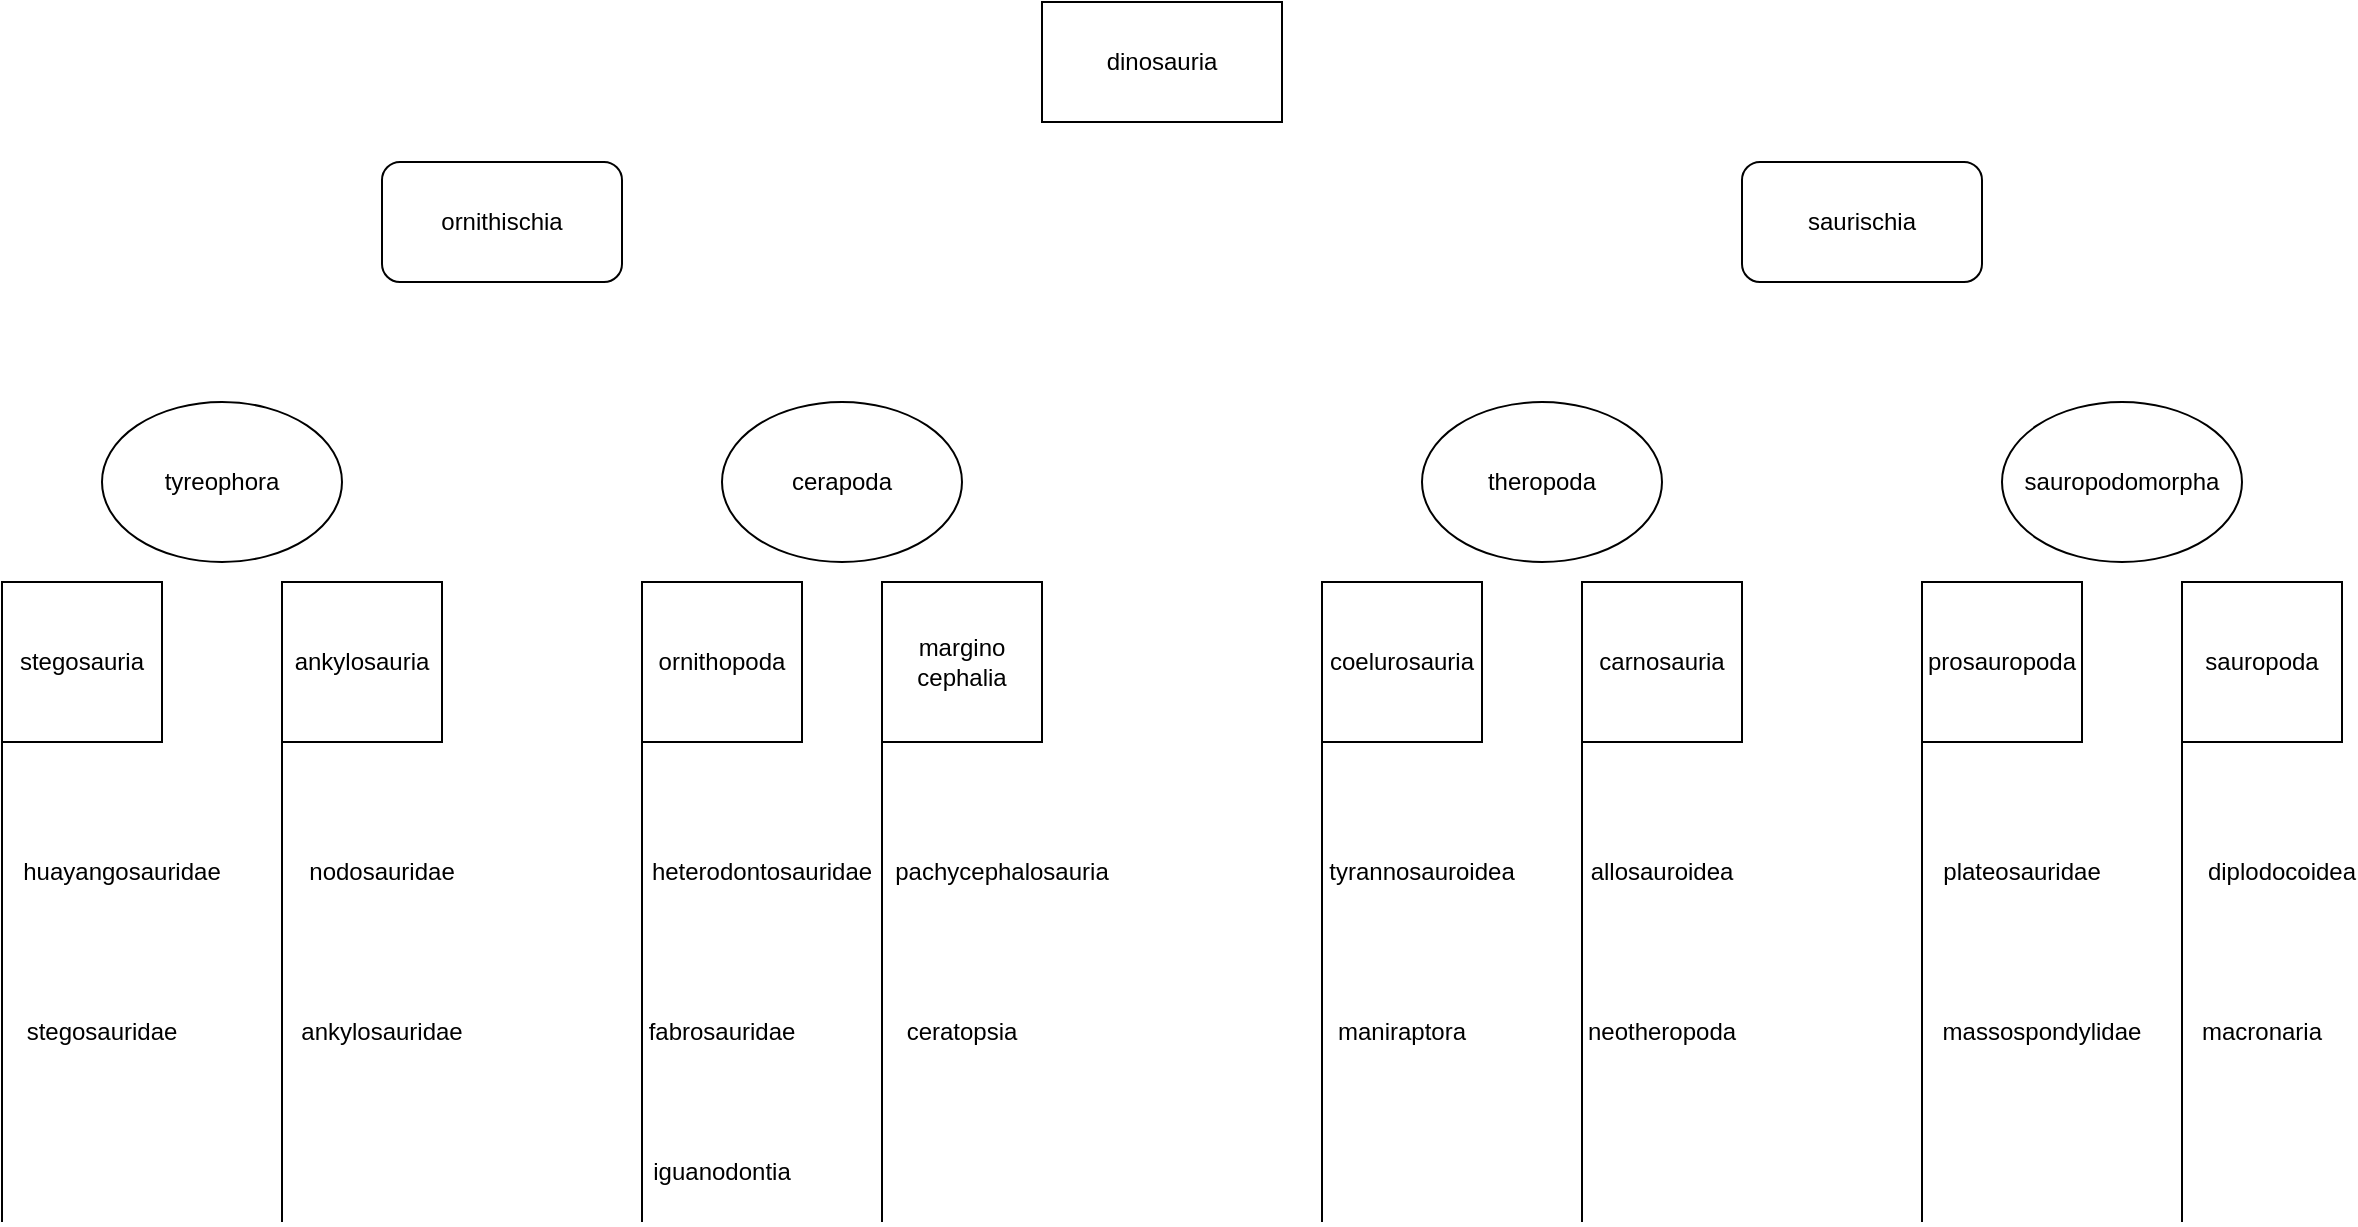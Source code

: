 <mxfile version="20.3.1" type="device"><diagram id="eaAtsyBSck73yasvYe4V" name="Página-1"><mxGraphModel dx="1085" dy="603" grid="1" gridSize="10" guides="1" tooltips="1" connect="1" arrows="1" fold="1" page="1" pageScale="1" pageWidth="1169" pageHeight="827" math="0" shadow="0"><root><mxCell id="0"/><mxCell id="1" parent="0"/><mxCell id="-APO19AW9mksbN2oQkSK-1" value="dinosauria" style="rounded=0;whiteSpace=wrap;html=1;" vertex="1" parent="1"><mxGeometry x="530" y="30" width="120" height="60" as="geometry"/></mxCell><mxCell id="-APO19AW9mksbN2oQkSK-3" value="ornithischia" style="rounded=1;whiteSpace=wrap;html=1;" vertex="1" parent="1"><mxGeometry x="200" y="110" width="120" height="60" as="geometry"/></mxCell><mxCell id="-APO19AW9mksbN2oQkSK-4" value="saurischia" style="rounded=1;whiteSpace=wrap;html=1;" vertex="1" parent="1"><mxGeometry x="880" y="110" width="120" height="60" as="geometry"/></mxCell><mxCell id="-APO19AW9mksbN2oQkSK-5" value="tyreophora" style="ellipse;whiteSpace=wrap;html=1;" vertex="1" parent="1"><mxGeometry x="60" y="230" width="120" height="80" as="geometry"/></mxCell><mxCell id="-APO19AW9mksbN2oQkSK-6" value="cerapoda" style="ellipse;whiteSpace=wrap;html=1;" vertex="1" parent="1"><mxGeometry x="370" y="230" width="120" height="80" as="geometry"/></mxCell><mxCell id="-APO19AW9mksbN2oQkSK-7" value="theropoda" style="ellipse;whiteSpace=wrap;html=1;" vertex="1" parent="1"><mxGeometry x="720" y="230" width="120" height="80" as="geometry"/></mxCell><mxCell id="-APO19AW9mksbN2oQkSK-8" value="sauropodomorpha" style="ellipse;whiteSpace=wrap;html=1;" vertex="1" parent="1"><mxGeometry x="1010" y="230" width="120" height="80" as="geometry"/></mxCell><mxCell id="-APO19AW9mksbN2oQkSK-9" value="stegosauria" style="whiteSpace=wrap;html=1;aspect=fixed;" vertex="1" parent="1"><mxGeometry x="10" y="320" width="80" height="80" as="geometry"/></mxCell><mxCell id="-APO19AW9mksbN2oQkSK-10" value="ankylosauria" style="whiteSpace=wrap;html=1;aspect=fixed;" vertex="1" parent="1"><mxGeometry x="150" y="320" width="80" height="80" as="geometry"/></mxCell><mxCell id="-APO19AW9mksbN2oQkSK-11" value="ornithopoda" style="whiteSpace=wrap;html=1;aspect=fixed;" vertex="1" parent="1"><mxGeometry x="330" y="320" width="80" height="80" as="geometry"/></mxCell><mxCell id="-APO19AW9mksbN2oQkSK-12" value="margino&lt;br&gt;cephalia" style="whiteSpace=wrap;html=1;aspect=fixed;" vertex="1" parent="1"><mxGeometry x="450" y="320" width="80" height="80" as="geometry"/></mxCell><mxCell id="-APO19AW9mksbN2oQkSK-13" value="coelurosauria" style="whiteSpace=wrap;html=1;aspect=fixed;" vertex="1" parent="1"><mxGeometry x="670" y="320" width="80" height="80" as="geometry"/></mxCell><mxCell id="-APO19AW9mksbN2oQkSK-14" value="carnosauria" style="whiteSpace=wrap;html=1;aspect=fixed;" vertex="1" parent="1"><mxGeometry x="800" y="320" width="80" height="80" as="geometry"/></mxCell><mxCell id="-APO19AW9mksbN2oQkSK-15" value="prosauropoda" style="whiteSpace=wrap;html=1;aspect=fixed;" vertex="1" parent="1"><mxGeometry x="970" y="320" width="80" height="80" as="geometry"/></mxCell><mxCell id="-APO19AW9mksbN2oQkSK-16" value="sauropoda" style="whiteSpace=wrap;html=1;aspect=fixed;" vertex="1" parent="1"><mxGeometry x="1100" y="320" width="80" height="80" as="geometry"/></mxCell><mxCell id="-APO19AW9mksbN2oQkSK-17" value="" style="endArrow=none;html=1;rounded=0;entryX=0.5;entryY=1;entryDx=0;entryDy=0;" edge="1" parent="1"><mxGeometry width="50" height="50" relative="1" as="geometry"><mxPoint x="450" y="640" as="sourcePoint"/><mxPoint x="450" y="400.0" as="targetPoint"/></mxGeometry></mxCell><mxCell id="-APO19AW9mksbN2oQkSK-18" value="pachycephalosauria" style="text;html=1;strokeColor=none;fillColor=none;align=center;verticalAlign=middle;whiteSpace=wrap;rounded=0;" vertex="1" parent="1"><mxGeometry x="480" y="450" width="60" height="30" as="geometry"/></mxCell><mxCell id="-APO19AW9mksbN2oQkSK-19" value="ceratopsia" style="text;html=1;strokeColor=none;fillColor=none;align=center;verticalAlign=middle;whiteSpace=wrap;rounded=0;" vertex="1" parent="1"><mxGeometry x="460" y="530" width="60" height="30" as="geometry"/></mxCell><mxCell id="-APO19AW9mksbN2oQkSK-20" value="" style="endArrow=none;html=1;rounded=0;entryX=0.5;entryY=1;entryDx=0;entryDy=0;" edge="1" parent="1"><mxGeometry width="50" height="50" relative="1" as="geometry"><mxPoint x="670" y="640" as="sourcePoint"/><mxPoint x="670" y="400.0" as="targetPoint"/></mxGeometry></mxCell><mxCell id="-APO19AW9mksbN2oQkSK-21" value="tyrannosauroidea" style="text;html=1;strokeColor=none;fillColor=none;align=center;verticalAlign=middle;whiteSpace=wrap;rounded=0;" vertex="1" parent="1"><mxGeometry x="690" y="450" width="60" height="30" as="geometry"/></mxCell><mxCell id="-APO19AW9mksbN2oQkSK-22" value="maniraptora" style="text;html=1;strokeColor=none;fillColor=none;align=center;verticalAlign=middle;whiteSpace=wrap;rounded=0;" vertex="1" parent="1"><mxGeometry x="680" y="530" width="60" height="30" as="geometry"/></mxCell><mxCell id="-APO19AW9mksbN2oQkSK-23" value="" style="endArrow=none;html=1;rounded=0;entryX=0.5;entryY=1;entryDx=0;entryDy=0;" edge="1" parent="1"><mxGeometry width="50" height="50" relative="1" as="geometry"><mxPoint x="800" y="640" as="sourcePoint"/><mxPoint x="800" y="400.0" as="targetPoint"/></mxGeometry></mxCell><mxCell id="-APO19AW9mksbN2oQkSK-24" value="allosauroidea" style="text;html=1;strokeColor=none;fillColor=none;align=center;verticalAlign=middle;whiteSpace=wrap;rounded=0;" vertex="1" parent="1"><mxGeometry x="810" y="450" width="60" height="30" as="geometry"/></mxCell><mxCell id="-APO19AW9mksbN2oQkSK-25" value="neotheropoda" style="text;html=1;strokeColor=none;fillColor=none;align=center;verticalAlign=middle;whiteSpace=wrap;rounded=0;" vertex="1" parent="1"><mxGeometry x="810" y="530" width="60" height="30" as="geometry"/></mxCell><mxCell id="-APO19AW9mksbN2oQkSK-27" value="" style="endArrow=none;html=1;rounded=0;entryX=0.5;entryY=1;entryDx=0;entryDy=0;" edge="1" parent="1"><mxGeometry width="50" height="50" relative="1" as="geometry"><mxPoint x="10" y="640" as="sourcePoint"/><mxPoint x="10" y="400.0" as="targetPoint"/></mxGeometry></mxCell><mxCell id="-APO19AW9mksbN2oQkSK-28" value="huayangosauridae" style="text;html=1;strokeColor=none;fillColor=none;align=center;verticalAlign=middle;whiteSpace=wrap;rounded=0;" vertex="1" parent="1"><mxGeometry x="40" y="450" width="60" height="30" as="geometry"/></mxCell><mxCell id="-APO19AW9mksbN2oQkSK-29" value="stegosauridae" style="text;html=1;strokeColor=none;fillColor=none;align=center;verticalAlign=middle;whiteSpace=wrap;rounded=0;" vertex="1" parent="1"><mxGeometry x="30" y="530" width="60" height="30" as="geometry"/></mxCell><mxCell id="-APO19AW9mksbN2oQkSK-30" value="" style="endArrow=none;html=1;rounded=0;entryX=0.5;entryY=1;entryDx=0;entryDy=0;" edge="1" parent="1"><mxGeometry width="50" height="50" relative="1" as="geometry"><mxPoint x="150" y="640" as="sourcePoint"/><mxPoint x="150" y="400.0" as="targetPoint"/></mxGeometry></mxCell><mxCell id="-APO19AW9mksbN2oQkSK-31" value="nodosauridae" style="text;html=1;strokeColor=none;fillColor=none;align=center;verticalAlign=middle;whiteSpace=wrap;rounded=0;" vertex="1" parent="1"><mxGeometry x="170" y="450" width="60" height="30" as="geometry"/></mxCell><mxCell id="-APO19AW9mksbN2oQkSK-32" value="ankylosauridae" style="text;html=1;strokeColor=none;fillColor=none;align=center;verticalAlign=middle;whiteSpace=wrap;rounded=0;" vertex="1" parent="1"><mxGeometry x="170" y="530" width="60" height="30" as="geometry"/></mxCell><mxCell id="-APO19AW9mksbN2oQkSK-33" value="" style="endArrow=none;html=1;rounded=0;entryX=0.5;entryY=1;entryDx=0;entryDy=0;" edge="1" parent="1"><mxGeometry width="50" height="50" relative="1" as="geometry"><mxPoint x="330" y="640" as="sourcePoint"/><mxPoint x="330" y="400.0" as="targetPoint"/></mxGeometry></mxCell><mxCell id="-APO19AW9mksbN2oQkSK-34" value="heterodontosauridae" style="text;html=1;strokeColor=none;fillColor=none;align=center;verticalAlign=middle;whiteSpace=wrap;rounded=0;" vertex="1" parent="1"><mxGeometry x="360" y="450" width="60" height="30" as="geometry"/></mxCell><mxCell id="-APO19AW9mksbN2oQkSK-35" value="fabrosauridae" style="text;html=1;strokeColor=none;fillColor=none;align=center;verticalAlign=middle;whiteSpace=wrap;rounded=0;" vertex="1" parent="1"><mxGeometry x="340" y="530" width="60" height="30" as="geometry"/></mxCell><mxCell id="-APO19AW9mksbN2oQkSK-36" value="iguanodontia" style="text;html=1;strokeColor=none;fillColor=none;align=center;verticalAlign=middle;whiteSpace=wrap;rounded=0;" vertex="1" parent="1"><mxGeometry x="340" y="600" width="60" height="30" as="geometry"/></mxCell><mxCell id="-APO19AW9mksbN2oQkSK-37" value="" style="endArrow=none;html=1;rounded=0;entryX=0.5;entryY=1;entryDx=0;entryDy=0;" edge="1" parent="1"><mxGeometry width="50" height="50" relative="1" as="geometry"><mxPoint x="970" y="640" as="sourcePoint"/><mxPoint x="970" y="400.0" as="targetPoint"/></mxGeometry></mxCell><mxCell id="-APO19AW9mksbN2oQkSK-38" value="plateosauridae" style="text;html=1;strokeColor=none;fillColor=none;align=center;verticalAlign=middle;whiteSpace=wrap;rounded=0;" vertex="1" parent="1"><mxGeometry x="990" y="450" width="60" height="30" as="geometry"/></mxCell><mxCell id="-APO19AW9mksbN2oQkSK-39" value="massospondylidae" style="text;html=1;strokeColor=none;fillColor=none;align=center;verticalAlign=middle;whiteSpace=wrap;rounded=0;" vertex="1" parent="1"><mxGeometry x="1000" y="530" width="60" height="30" as="geometry"/></mxCell><mxCell id="-APO19AW9mksbN2oQkSK-40" value="" style="endArrow=none;html=1;rounded=0;entryX=0.5;entryY=1;entryDx=0;entryDy=0;" edge="1" parent="1"><mxGeometry width="50" height="50" relative="1" as="geometry"><mxPoint x="1100" y="640" as="sourcePoint"/><mxPoint x="1100" y="400.0" as="targetPoint"/></mxGeometry></mxCell><mxCell id="-APO19AW9mksbN2oQkSK-41" value="diplodocoidea" style="text;html=1;strokeColor=none;fillColor=none;align=center;verticalAlign=middle;whiteSpace=wrap;rounded=0;" vertex="1" parent="1"><mxGeometry x="1120" y="450" width="60" height="30" as="geometry"/></mxCell><mxCell id="-APO19AW9mksbN2oQkSK-42" value="macronaria" style="text;html=1;strokeColor=none;fillColor=none;align=center;verticalAlign=middle;whiteSpace=wrap;rounded=0;" vertex="1" parent="1"><mxGeometry x="1110" y="530" width="60" height="30" as="geometry"/></mxCell></root></mxGraphModel></diagram></mxfile>